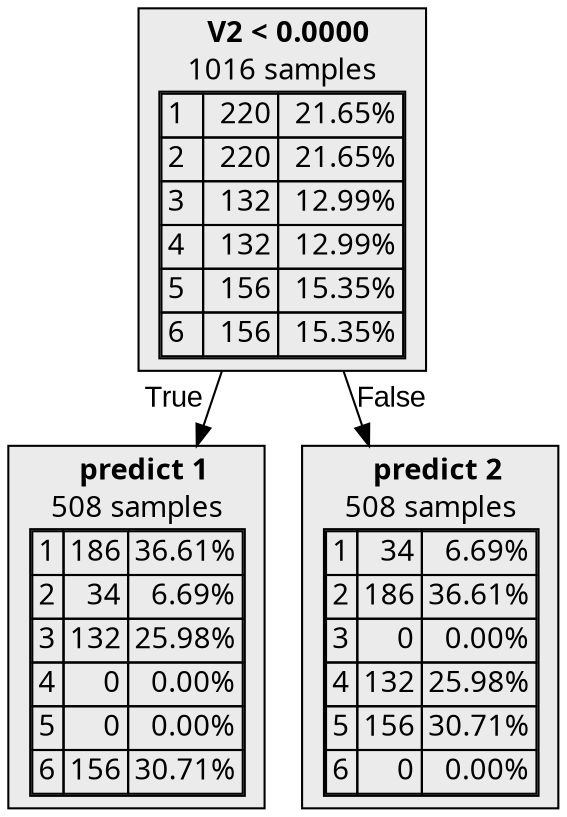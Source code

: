digraph {
    1 [label=<  <TABLE BORDER="0" CELLPADDING="0">
      <TR>
    <TD>
      <B>V2 &lt; 0.0000</B>
    </TD>
  </TR>

    <TR>
      <TD>1016 samples</TD>
    </TR>
    <TR>
  <TD>
    <TABLE CELLSPACING="0">
      
        <TR class="highlighted">
    <TD ALIGN="LEFT">1</TD>
    <TD ALIGN="RIGHT">220</TD>
    <TD ALIGN="RIGHT">21.65%</TD>
  </TR>
  <TR >
    <TD ALIGN="LEFT">2</TD>
    <TD ALIGN="RIGHT">220</TD>
    <TD ALIGN="RIGHT">21.65%</TD>
  </TR>
  <TR >
    <TD ALIGN="LEFT">3</TD>
    <TD ALIGN="RIGHT">132</TD>
    <TD ALIGN="RIGHT">12.99%</TD>
  </TR>
  <TR >
    <TD ALIGN="LEFT">4</TD>
    <TD ALIGN="RIGHT">132</TD>
    <TD ALIGN="RIGHT">12.99%</TD>
  </TR>
  <TR >
    <TD ALIGN="LEFT">5</TD>
    <TD ALIGN="RIGHT">156</TD>
    <TD ALIGN="RIGHT">15.35%</TD>
  </TR>
  <TR >
    <TD ALIGN="LEFT">6</TD>
    <TD ALIGN="RIGHT">156</TD>
    <TD ALIGN="RIGHT">15.35%</TD>
  </TR>

    </TABLE>
  </TD>
</TR>

  </TABLE>
>,fillcolor="#EBEBEB",shape=box,fontname="bold arial",style="filled"];
    1 -> 2 [labeldistance=2.5, labelangle=45, headlabel="True",fontname="arial"];
    1 -> 3 [labeldistance=2.5, labelangle=-45, headlabel="False",fontname="arial"];
    2 [label=<  <TABLE BORDER="0" CELLPADDING="0">
      <TR>
    <TD>
      <B>predict 1</B>
    </TD>
  </TR>

    <TR>
      <TD>508 samples</TD>
    </TR>
    <TR>
  <TD>
    <TABLE CELLSPACING="0">
      
        <TR class="highlighted">
    <TD ALIGN="LEFT">1</TD>
    <TD ALIGN="RIGHT">186</TD>
    <TD ALIGN="RIGHT">36.61%</TD>
  </TR>
  <TR >
    <TD ALIGN="LEFT">2</TD>
    <TD ALIGN="RIGHT">34</TD>
    <TD ALIGN="RIGHT">6.69%</TD>
  </TR>
  <TR >
    <TD ALIGN="LEFT">3</TD>
    <TD ALIGN="RIGHT">132</TD>
    <TD ALIGN="RIGHT">25.98%</TD>
  </TR>
  <TR >
    <TD ALIGN="LEFT">4</TD>
    <TD ALIGN="RIGHT">0</TD>
    <TD ALIGN="RIGHT">0.00%</TD>
  </TR>
  <TR >
    <TD ALIGN="LEFT">5</TD>
    <TD ALIGN="RIGHT">0</TD>
    <TD ALIGN="RIGHT">0.00%</TD>
  </TR>
  <TR >
    <TD ALIGN="LEFT">6</TD>
    <TD ALIGN="RIGHT">156</TD>
    <TD ALIGN="RIGHT">30.71%</TD>
  </TR>

    </TABLE>
  </TD>
</TR>

  </TABLE>
>,fillcolor="#EBEBEB",shape=box,fontname="bold arial",style="filled",color=black];
    3 [label=<  <TABLE BORDER="0" CELLPADDING="0">
      <TR>
    <TD>
      <B>predict 2</B>
    </TD>
  </TR>

    <TR>
      <TD>508 samples</TD>
    </TR>
    <TR>
  <TD>
    <TABLE CELLSPACING="0">
      
        <TR >
    <TD ALIGN="LEFT">1</TD>
    <TD ALIGN="RIGHT">34</TD>
    <TD ALIGN="RIGHT">6.69%</TD>
  </TR>
  <TR class="highlighted">
    <TD ALIGN="LEFT">2</TD>
    <TD ALIGN="RIGHT">186</TD>
    <TD ALIGN="RIGHT">36.61%</TD>
  </TR>
  <TR >
    <TD ALIGN="LEFT">3</TD>
    <TD ALIGN="RIGHT">0</TD>
    <TD ALIGN="RIGHT">0.00%</TD>
  </TR>
  <TR >
    <TD ALIGN="LEFT">4</TD>
    <TD ALIGN="RIGHT">132</TD>
    <TD ALIGN="RIGHT">25.98%</TD>
  </TR>
  <TR >
    <TD ALIGN="LEFT">5</TD>
    <TD ALIGN="RIGHT">156</TD>
    <TD ALIGN="RIGHT">30.71%</TD>
  </TR>
  <TR >
    <TD ALIGN="LEFT">6</TD>
    <TD ALIGN="RIGHT">0</TD>
    <TD ALIGN="RIGHT">0.00%</TD>
  </TR>

    </TABLE>
  </TD>
</TR>

  </TABLE>
>,fillcolor="#EBEBEB",shape=box,fontname="bold arial",style="filled",color=black];
}
